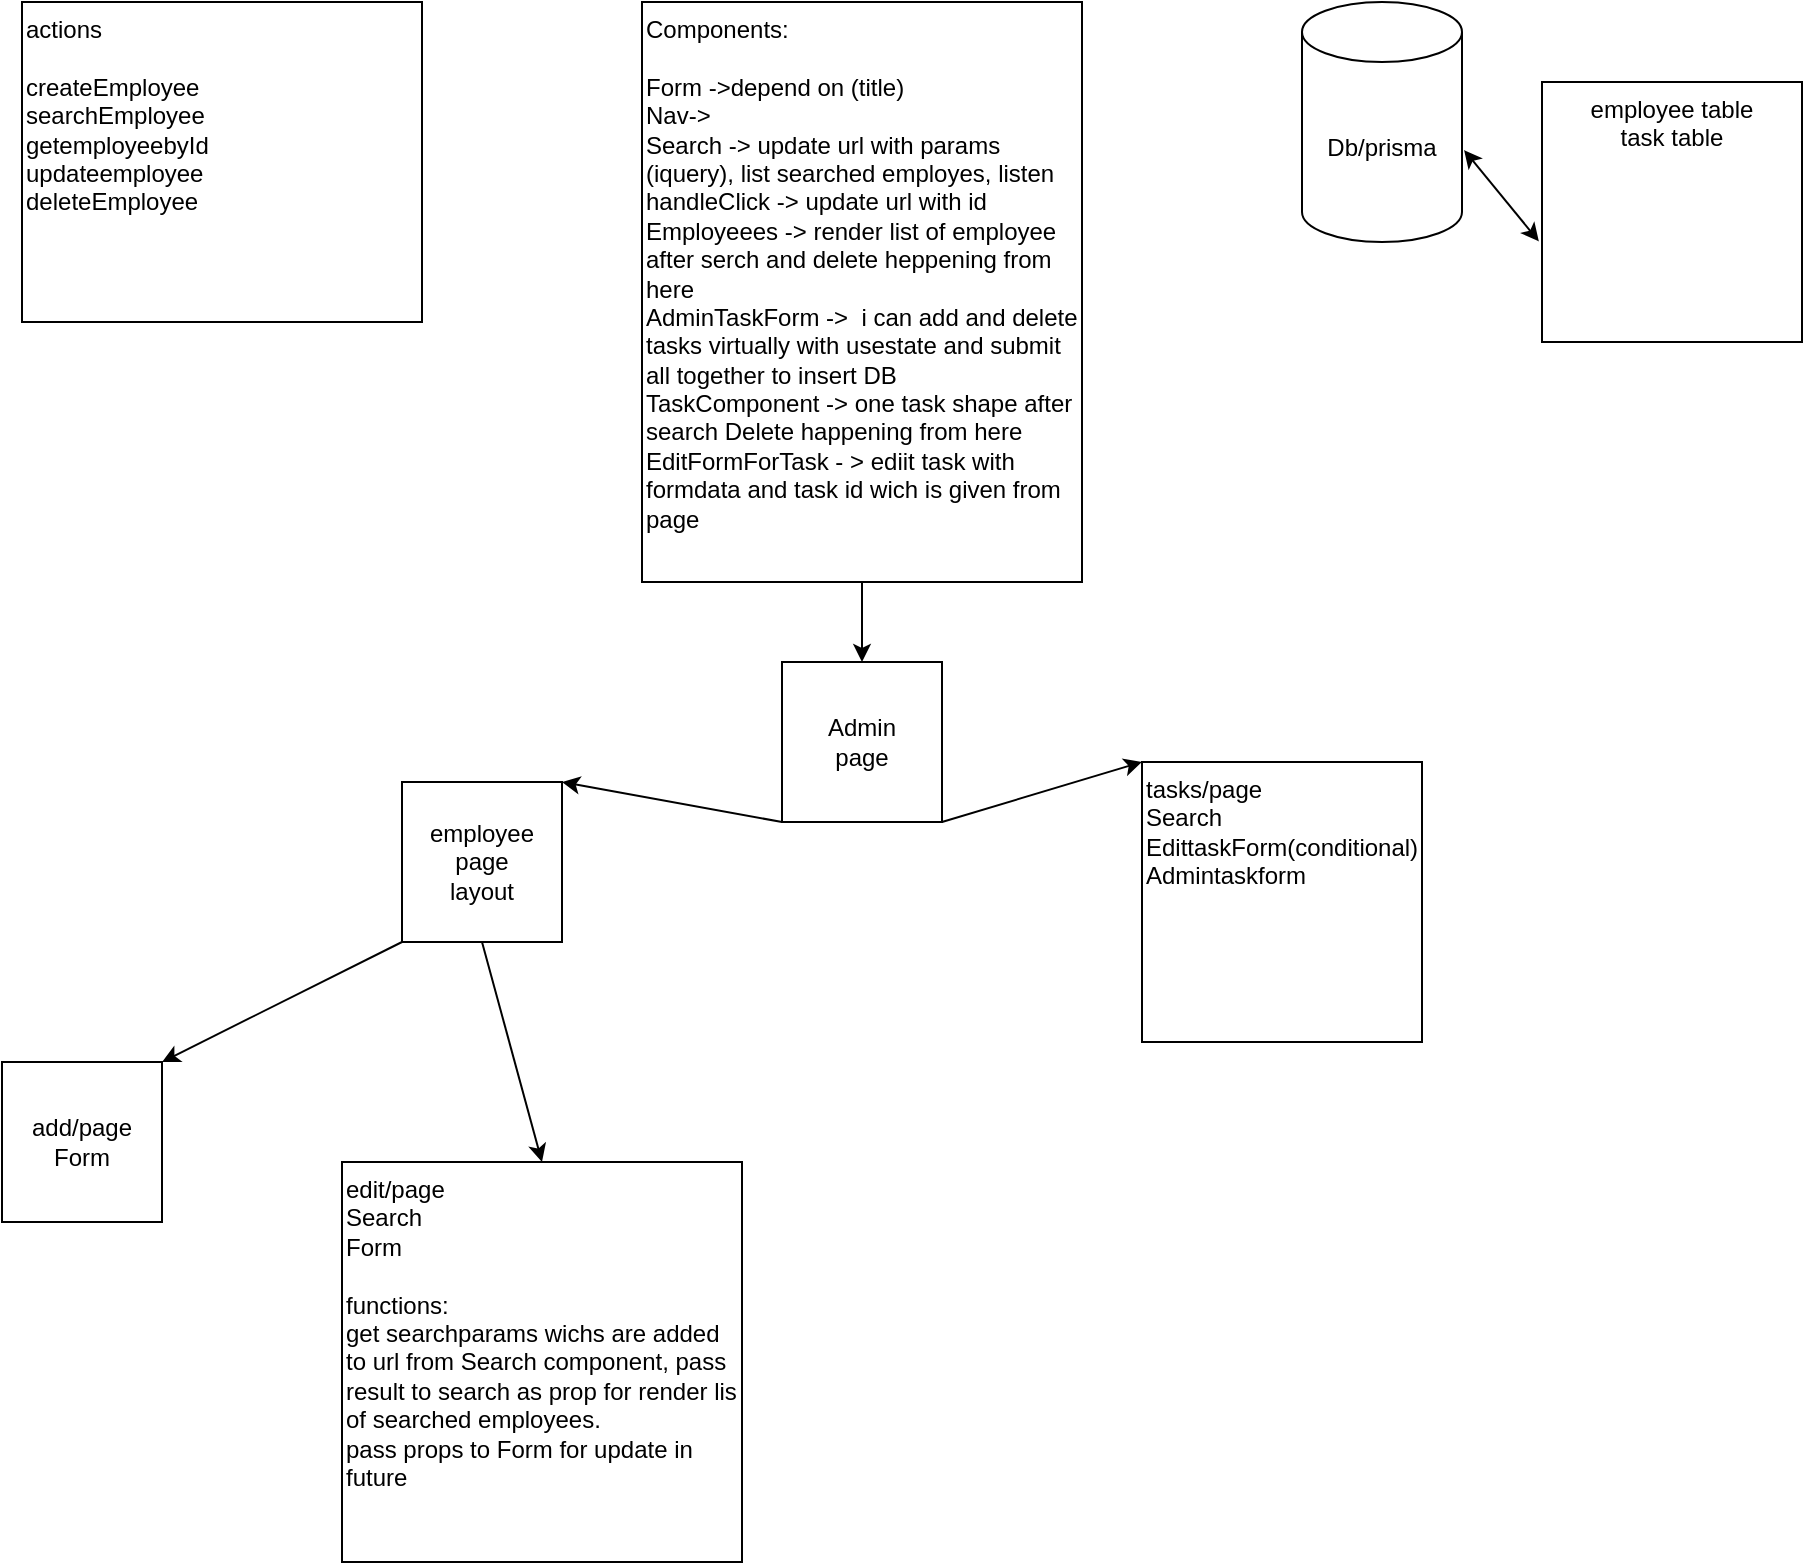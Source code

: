 <mxfile version="26.1.3">
  <diagram name="Page-1" id="hzJ_59KVR99nFLsGmfMX">
    <mxGraphModel dx="1900" dy="641" grid="1" gridSize="10" guides="1" tooltips="1" connect="1" arrows="1" fold="1" page="1" pageScale="1" pageWidth="850" pageHeight="1100" math="0" shadow="0">
      <root>
        <mxCell id="0" />
        <mxCell id="1" parent="0" />
        <mxCell id="wYFMXES_aJNbngL9hCIE-1" value="Admin&lt;div&gt;page&lt;/div&gt;" style="whiteSpace=wrap;html=1;aspect=fixed;" parent="1" vertex="1">
          <mxGeometry x="340" y="370" width="80" height="80" as="geometry" />
        </mxCell>
        <mxCell id="KyeeAG4AAdfrqYYFwvps-1" value="" style="endArrow=classic;html=1;rounded=0;exitX=0;exitY=1;exitDx=0;exitDy=0;entryX=1;entryY=0;entryDx=0;entryDy=0;" parent="1" source="wYFMXES_aJNbngL9hCIE-1" target="KyeeAG4AAdfrqYYFwvps-3" edge="1">
          <mxGeometry width="50" height="50" relative="1" as="geometry">
            <mxPoint x="380" y="360" as="sourcePoint" />
            <mxPoint x="210" y="320" as="targetPoint" />
          </mxGeometry>
        </mxCell>
        <mxCell id="KyeeAG4AAdfrqYYFwvps-2" value="" style="endArrow=classic;html=1;rounded=0;exitX=1;exitY=1;exitDx=0;exitDy=0;entryX=0;entryY=0;entryDx=0;entryDy=0;" parent="1" source="wYFMXES_aJNbngL9hCIE-1" target="KyeeAG4AAdfrqYYFwvps-4" edge="1">
          <mxGeometry width="50" height="50" relative="1" as="geometry">
            <mxPoint x="380" y="360" as="sourcePoint" />
            <mxPoint x="540" y="320" as="targetPoint" />
          </mxGeometry>
        </mxCell>
        <mxCell id="KyeeAG4AAdfrqYYFwvps-3" value="employee&lt;div&gt;page&lt;/div&gt;&lt;div&gt;layout&lt;/div&gt;" style="whiteSpace=wrap;html=1;aspect=fixed;" parent="1" vertex="1">
          <mxGeometry x="150" y="430" width="80" height="80" as="geometry" />
        </mxCell>
        <mxCell id="KyeeAG4AAdfrqYYFwvps-4" value="tasks/page&lt;div&gt;Search&lt;/div&gt;&lt;div&gt;EdittaskForm(conditional)&lt;/div&gt;&lt;div&gt;Admintaskform&lt;/div&gt;" style="whiteSpace=wrap;html=1;aspect=fixed;verticalAlign=top;align=left;" parent="1" vertex="1">
          <mxGeometry x="520" y="420" width="140" height="140" as="geometry" />
        </mxCell>
        <mxCell id="iXD2K77V01XflE1XxDsA-1" value="" style="edgeStyle=orthogonalEdgeStyle;rounded=0;orthogonalLoop=1;jettySize=auto;html=1;" parent="1" source="KyeeAG4AAdfrqYYFwvps-6" target="wYFMXES_aJNbngL9hCIE-1" edge="1">
          <mxGeometry relative="1" as="geometry" />
        </mxCell>
        <mxCell id="KyeeAG4AAdfrqYYFwvps-6" value="&lt;span style=&quot;background-color: light-dark(#ffffff, var(--ge-dark-color, #121212));&quot;&gt;Components:&lt;/span&gt;&lt;div&gt;&lt;br&gt;&lt;div&gt;Form -&amp;gt;depend on (title)&lt;/div&gt;&lt;/div&gt;&lt;div&gt;Nav-&amp;gt;&lt;/div&gt;&lt;div&gt;Search -&amp;gt; update url with params (iquery), list searched employes, listen handleClick -&amp;gt; update url with id&amp;nbsp;&lt;/div&gt;&lt;div&gt;Employeees -&amp;gt; render list of employee after serch and delete heppening from here&lt;/div&gt;&lt;div&gt;AdminTaskForm -&amp;gt;&amp;nbsp; i can add and delete tasks virtually with usestate and submit all together to insert DB&lt;/div&gt;&lt;div&gt;TaskComponent -&amp;gt; one task shape after search Delete happening from here&lt;/div&gt;&lt;div&gt;EditFormForTask - &amp;gt; ediit task with formdata and task id wich is given from page&lt;/div&gt;&lt;div&gt;&lt;br&gt;&lt;/div&gt;" style="rounded=0;whiteSpace=wrap;html=1;align=left;verticalAlign=top;" parent="1" vertex="1">
          <mxGeometry x="270" y="40" width="220" height="290" as="geometry" />
        </mxCell>
        <mxCell id="KyeeAG4AAdfrqYYFwvps-7" value="add/page&lt;div&gt;Form&lt;/div&gt;" style="whiteSpace=wrap;html=1;aspect=fixed;" parent="1" vertex="1">
          <mxGeometry x="-50" y="570" width="80" height="80" as="geometry" />
        </mxCell>
        <mxCell id="KyeeAG4AAdfrqYYFwvps-9" value="edit/page&lt;div&gt;Search&lt;br&gt;&lt;div&gt;Form&lt;/div&gt;&lt;div&gt;&lt;br&gt;&lt;/div&gt;&lt;div&gt;functions:&lt;/div&gt;&lt;div&gt;get searchparams wichs are added to url from Search component, pass result to search as prop for render lis of searched employees.&lt;/div&gt;&lt;div&gt;pass props to Form for update in future&lt;/div&gt;&lt;/div&gt;" style="whiteSpace=wrap;html=1;aspect=fixed;verticalAlign=top;align=left;" parent="1" vertex="1">
          <mxGeometry x="120" y="620" width="200" height="200" as="geometry" />
        </mxCell>
        <mxCell id="KyeeAG4AAdfrqYYFwvps-11" value="" style="endArrow=classic;html=1;rounded=0;exitX=0.5;exitY=1;exitDx=0;exitDy=0;entryX=0.5;entryY=0;entryDx=0;entryDy=0;" parent="1" source="KyeeAG4AAdfrqYYFwvps-3" target="KyeeAG4AAdfrqYYFwvps-9" edge="1">
          <mxGeometry width="50" height="50" relative="1" as="geometry">
            <mxPoint x="320" y="500" as="sourcePoint" />
            <mxPoint x="370" y="450" as="targetPoint" />
          </mxGeometry>
        </mxCell>
        <mxCell id="KyeeAG4AAdfrqYYFwvps-12" value="" style="endArrow=classic;html=1;rounded=0;exitX=0;exitY=1;exitDx=0;exitDy=0;entryX=1;entryY=0;entryDx=0;entryDy=0;" parent="1" source="KyeeAG4AAdfrqYYFwvps-3" target="KyeeAG4AAdfrqYYFwvps-7" edge="1">
          <mxGeometry width="50" height="50" relative="1" as="geometry">
            <mxPoint x="320" y="500" as="sourcePoint" />
            <mxPoint x="370" y="450" as="targetPoint" />
          </mxGeometry>
        </mxCell>
        <mxCell id="KyeeAG4AAdfrqYYFwvps-14" value="Db/prisma" style="shape=cylinder3;whiteSpace=wrap;html=1;boundedLbl=1;backgroundOutline=1;size=15;" parent="1" vertex="1">
          <mxGeometry x="600" y="40" width="80" height="120" as="geometry" />
        </mxCell>
        <mxCell id="KyeeAG4AAdfrqYYFwvps-15" value="employee table&lt;div&gt;task table&lt;br&gt;&lt;div&gt;&lt;br&gt;&lt;/div&gt;&lt;div&gt;&lt;br&gt;&lt;/div&gt;&lt;/div&gt;" style="whiteSpace=wrap;html=1;aspect=fixed;verticalAlign=top;" parent="1" vertex="1">
          <mxGeometry x="720" y="80" width="130" height="130" as="geometry" />
        </mxCell>
        <mxCell id="KyeeAG4AAdfrqYYFwvps-17" value="" style="endArrow=classic;startArrow=classic;html=1;rounded=0;entryX=1.013;entryY=0.617;entryDx=0;entryDy=0;entryPerimeter=0;exitX=-0.012;exitY=0.613;exitDx=0;exitDy=0;exitPerimeter=0;" parent="1" source="KyeeAG4AAdfrqYYFwvps-15" target="KyeeAG4AAdfrqYYFwvps-14" edge="1">
          <mxGeometry width="50" height="50" relative="1" as="geometry">
            <mxPoint x="320" y="380" as="sourcePoint" />
            <mxPoint x="370" y="330" as="targetPoint" />
            <Array as="points" />
          </mxGeometry>
        </mxCell>
        <mxCell id="J-cySg9SvwEDNT0kXpcs-7" value="actions&lt;div&gt;&lt;br&gt;&lt;/div&gt;&lt;div&gt;createEmployee&lt;/div&gt;&lt;div&gt;searchEmployee&lt;/div&gt;&lt;div&gt;getemployeebyId&lt;/div&gt;&lt;div&gt;updateemployee&lt;/div&gt;&lt;div&gt;deleteEmployee&lt;/div&gt;" style="rounded=0;whiteSpace=wrap;html=1;verticalAlign=top;align=left;" parent="1" vertex="1">
          <mxGeometry x="-40" y="40" width="200" height="160" as="geometry" />
        </mxCell>
      </root>
    </mxGraphModel>
  </diagram>
</mxfile>
